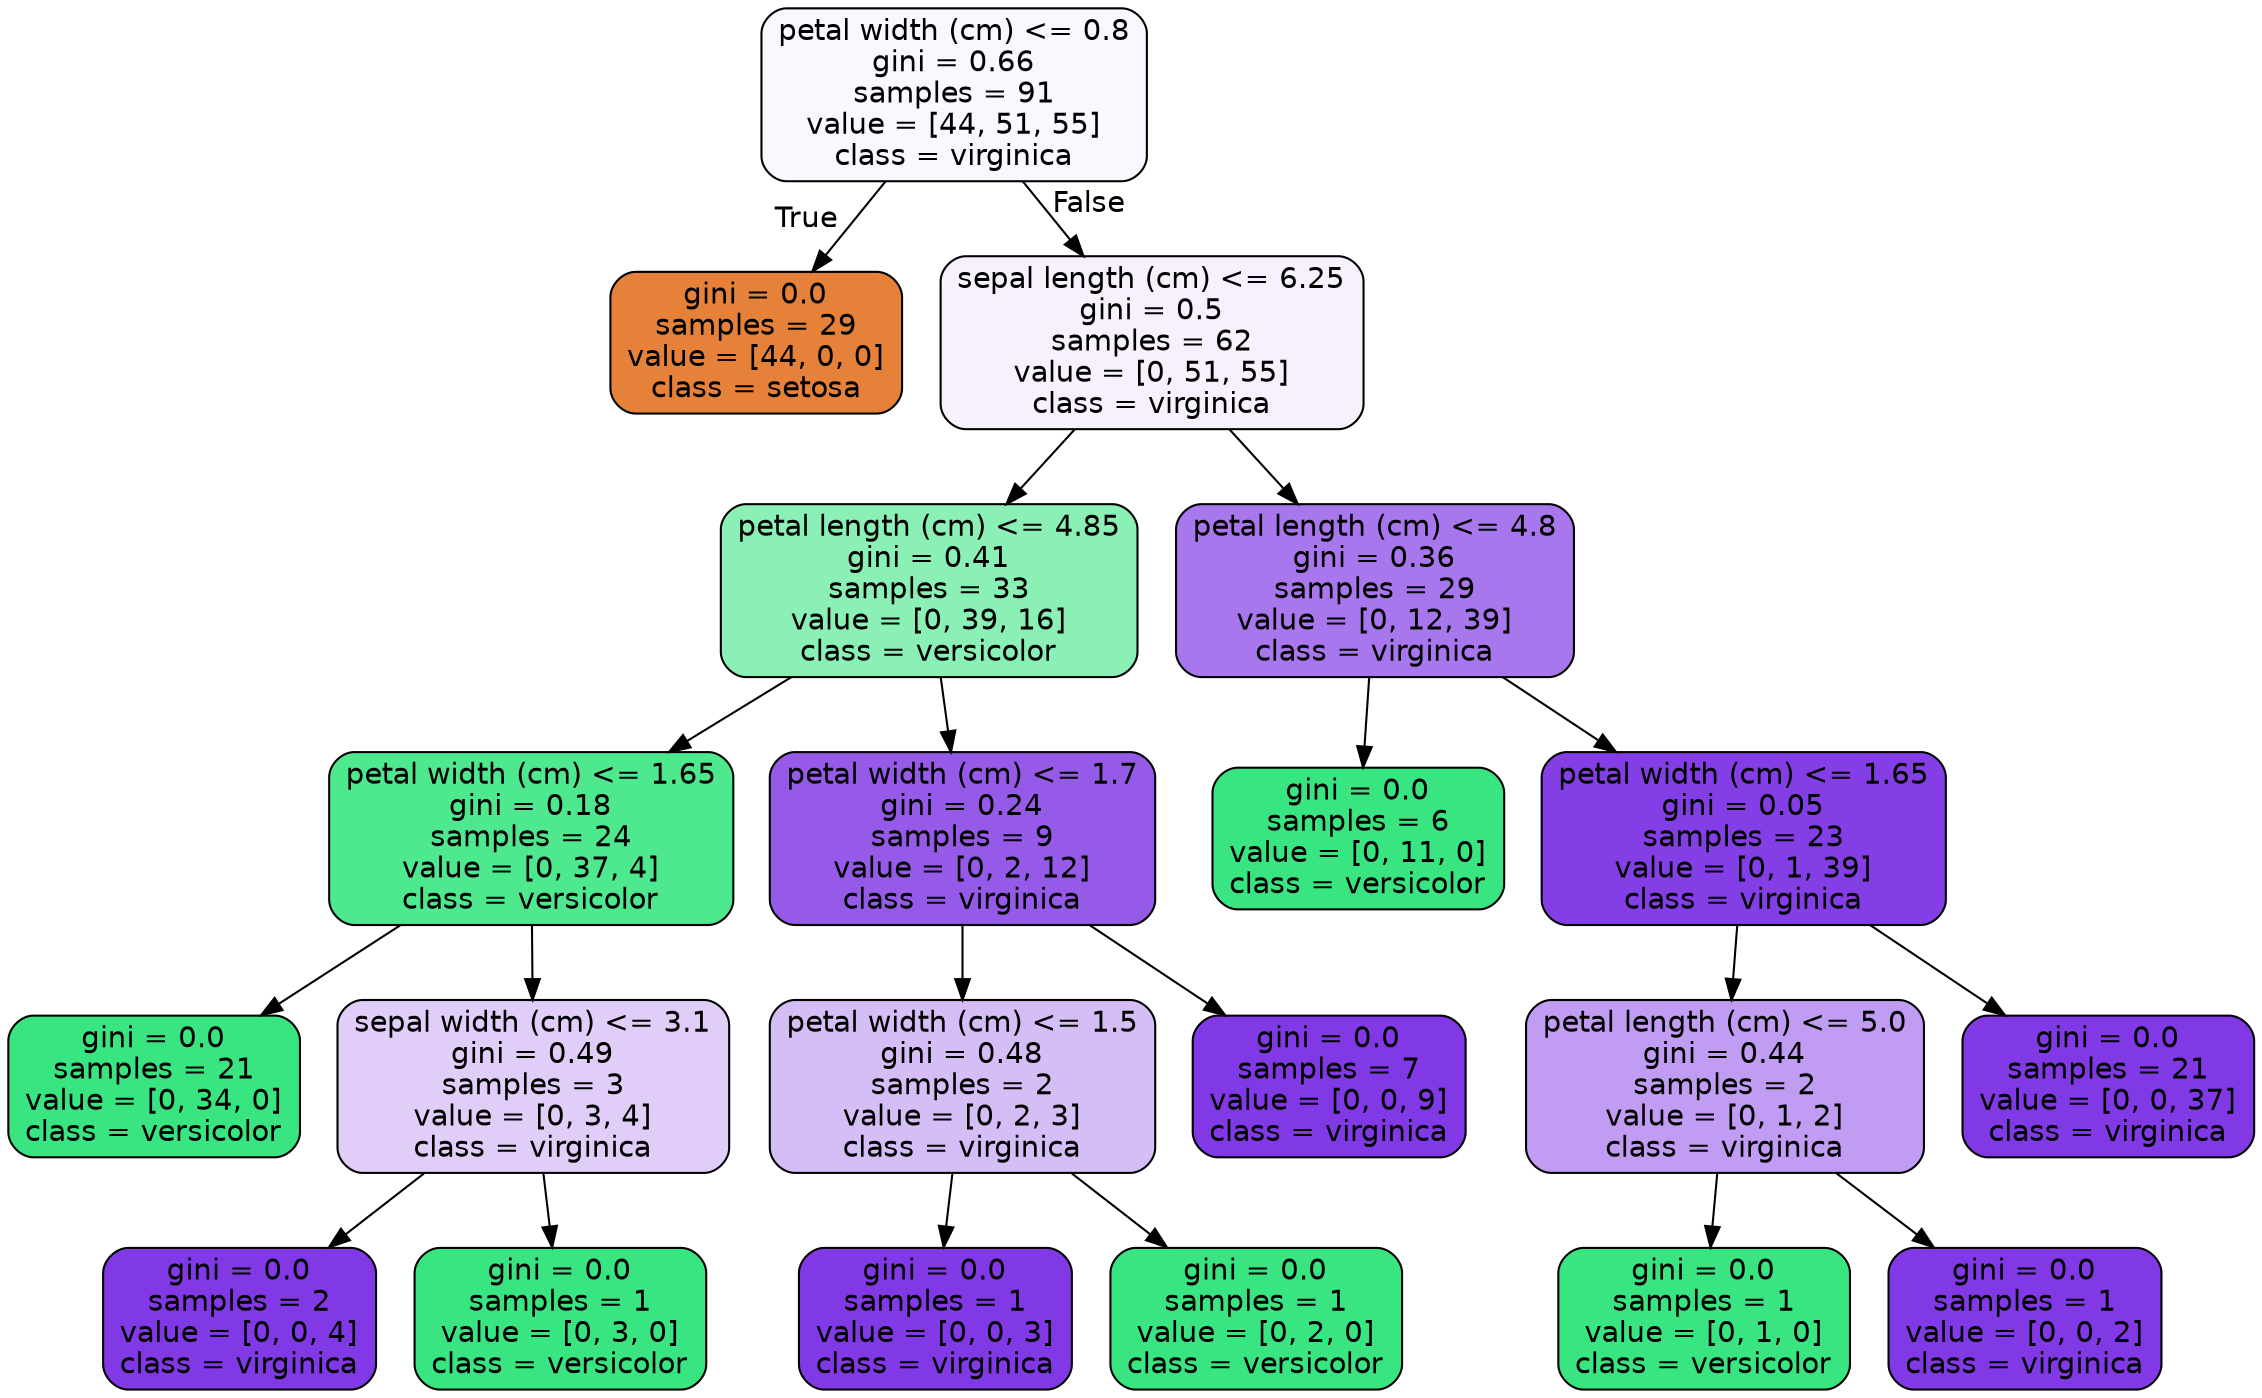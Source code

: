 digraph Tree {
node [shape=box, style="filled, rounded", color="black", fontname=helvetica] ;
edge [fontname=helvetica] ;
0 [label="petal width (cm) <= 0.8\ngini = 0.66\nsamples = 91\nvalue = [44, 51, 55]\nclass = virginica", fillcolor="#faf7fe"] ;
1 [label="gini = 0.0\nsamples = 29\nvalue = [44, 0, 0]\nclass = setosa", fillcolor="#e58139"] ;
0 -> 1 [labeldistance=2.5, labelangle=45, headlabel="True"] ;
2 [label="sepal length (cm) <= 6.25\ngini = 0.5\nsamples = 62\nvalue = [0, 51, 55]\nclass = virginica", fillcolor="#f6f1fd"] ;
0 -> 2 [labeldistance=2.5, labelangle=-45, headlabel="False"] ;
3 [label="petal length (cm) <= 4.85\ngini = 0.41\nsamples = 33\nvalue = [0, 39, 16]\nclass = versicolor", fillcolor="#8af0b5"] ;
2 -> 3 ;
4 [label="petal width (cm) <= 1.65\ngini = 0.18\nsamples = 24\nvalue = [0, 37, 4]\nclass = versicolor", fillcolor="#4ee88f"] ;
3 -> 4 ;
5 [label="gini = 0.0\nsamples = 21\nvalue = [0, 34, 0]\nclass = versicolor", fillcolor="#39e581"] ;
4 -> 5 ;
6 [label="sepal width (cm) <= 3.1\ngini = 0.49\nsamples = 3\nvalue = [0, 3, 4]\nclass = virginica", fillcolor="#e0cef8"] ;
4 -> 6 ;
7 [label="gini = 0.0\nsamples = 2\nvalue = [0, 0, 4]\nclass = virginica", fillcolor="#8139e5"] ;
6 -> 7 ;
8 [label="gini = 0.0\nsamples = 1\nvalue = [0, 3, 0]\nclass = versicolor", fillcolor="#39e581"] ;
6 -> 8 ;
9 [label="petal width (cm) <= 1.7\ngini = 0.24\nsamples = 9\nvalue = [0, 2, 12]\nclass = virginica", fillcolor="#965ae9"] ;
3 -> 9 ;
10 [label="petal width (cm) <= 1.5\ngini = 0.48\nsamples = 2\nvalue = [0, 2, 3]\nclass = virginica", fillcolor="#d5bdf6"] ;
9 -> 10 ;
11 [label="gini = 0.0\nsamples = 1\nvalue = [0, 0, 3]\nclass = virginica", fillcolor="#8139e5"] ;
10 -> 11 ;
12 [label="gini = 0.0\nsamples = 1\nvalue = [0, 2, 0]\nclass = versicolor", fillcolor="#39e581"] ;
10 -> 12 ;
13 [label="gini = 0.0\nsamples = 7\nvalue = [0, 0, 9]\nclass = virginica", fillcolor="#8139e5"] ;
9 -> 13 ;
14 [label="petal length (cm) <= 4.8\ngini = 0.36\nsamples = 29\nvalue = [0, 12, 39]\nclass = virginica", fillcolor="#a876ed"] ;
2 -> 14 ;
15 [label="gini = 0.0\nsamples = 6\nvalue = [0, 11, 0]\nclass = versicolor", fillcolor="#39e581"] ;
14 -> 15 ;
16 [label="petal width (cm) <= 1.65\ngini = 0.05\nsamples = 23\nvalue = [0, 1, 39]\nclass = virginica", fillcolor="#843ee6"] ;
14 -> 16 ;
17 [label="petal length (cm) <= 5.0\ngini = 0.44\nsamples = 2\nvalue = [0, 1, 2]\nclass = virginica", fillcolor="#c09cf2"] ;
16 -> 17 ;
18 [label="gini = 0.0\nsamples = 1\nvalue = [0, 1, 0]\nclass = versicolor", fillcolor="#39e581"] ;
17 -> 18 ;
19 [label="gini = 0.0\nsamples = 1\nvalue = [0, 0, 2]\nclass = virginica", fillcolor="#8139e5"] ;
17 -> 19 ;
20 [label="gini = 0.0\nsamples = 21\nvalue = [0, 0, 37]\nclass = virginica", fillcolor="#8139e5"] ;
16 -> 20 ;
}